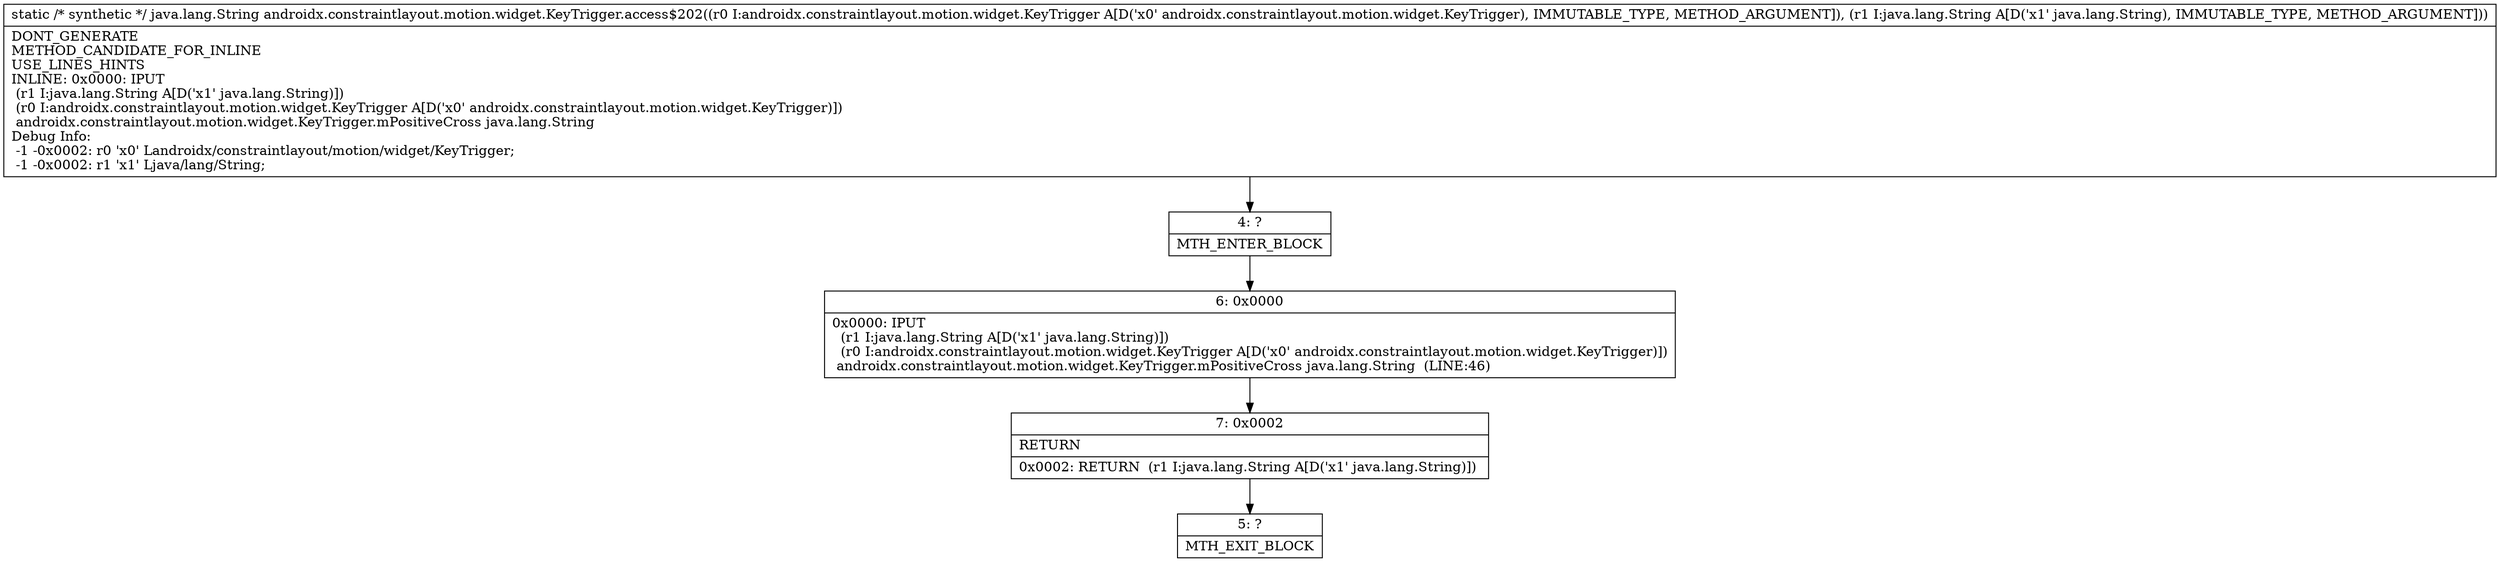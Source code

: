 digraph "CFG forandroidx.constraintlayout.motion.widget.KeyTrigger.access$202(Landroidx\/constraintlayout\/motion\/widget\/KeyTrigger;Ljava\/lang\/String;)Ljava\/lang\/String;" {
Node_4 [shape=record,label="{4\:\ ?|MTH_ENTER_BLOCK\l}"];
Node_6 [shape=record,label="{6\:\ 0x0000|0x0000: IPUT  \l  (r1 I:java.lang.String A[D('x1' java.lang.String)])\l  (r0 I:androidx.constraintlayout.motion.widget.KeyTrigger A[D('x0' androidx.constraintlayout.motion.widget.KeyTrigger)])\l androidx.constraintlayout.motion.widget.KeyTrigger.mPositiveCross java.lang.String  (LINE:46)\l}"];
Node_7 [shape=record,label="{7\:\ 0x0002|RETURN\l|0x0002: RETURN  (r1 I:java.lang.String A[D('x1' java.lang.String)]) \l}"];
Node_5 [shape=record,label="{5\:\ ?|MTH_EXIT_BLOCK\l}"];
MethodNode[shape=record,label="{static \/* synthetic *\/ java.lang.String androidx.constraintlayout.motion.widget.KeyTrigger.access$202((r0 I:androidx.constraintlayout.motion.widget.KeyTrigger A[D('x0' androidx.constraintlayout.motion.widget.KeyTrigger), IMMUTABLE_TYPE, METHOD_ARGUMENT]), (r1 I:java.lang.String A[D('x1' java.lang.String), IMMUTABLE_TYPE, METHOD_ARGUMENT]))  | DONT_GENERATE\lMETHOD_CANDIDATE_FOR_INLINE\lUSE_LINES_HINTS\lINLINE: 0x0000: IPUT  \l  (r1 I:java.lang.String A[D('x1' java.lang.String)])\l  (r0 I:androidx.constraintlayout.motion.widget.KeyTrigger A[D('x0' androidx.constraintlayout.motion.widget.KeyTrigger)])\l androidx.constraintlayout.motion.widget.KeyTrigger.mPositiveCross java.lang.String\lDebug Info:\l  \-1 \-0x0002: r0 'x0' Landroidx\/constraintlayout\/motion\/widget\/KeyTrigger;\l  \-1 \-0x0002: r1 'x1' Ljava\/lang\/String;\l}"];
MethodNode -> Node_4;Node_4 -> Node_6;
Node_6 -> Node_7;
Node_7 -> Node_5;
}

